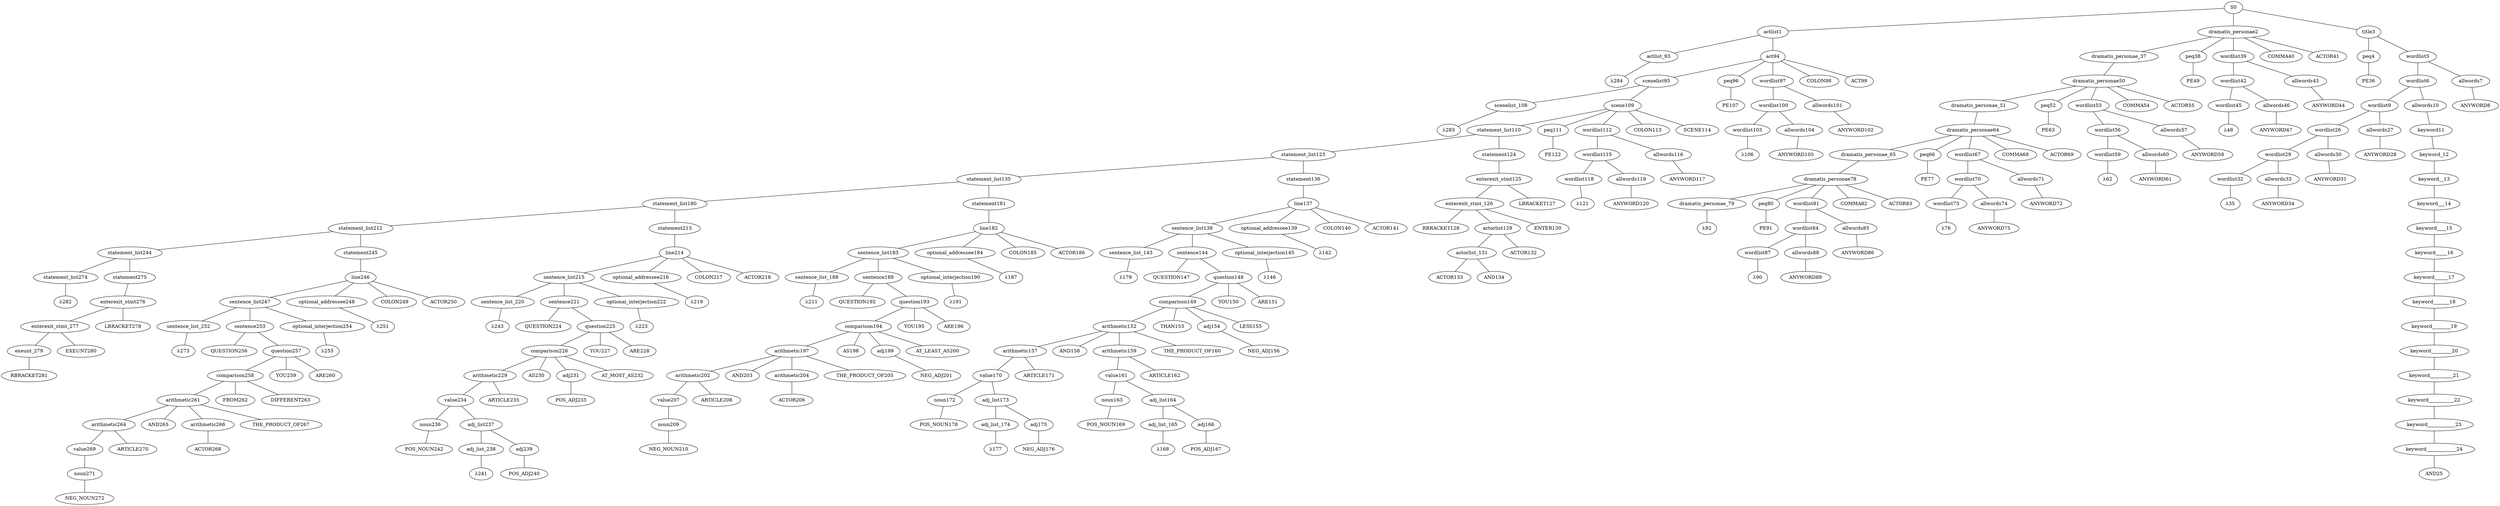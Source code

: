 strict graph {
	S0 -- actlist1
	S0 -- dramatis_personae2
	S0 -- title3

	title3 -- peq4
	title3 -- wordlist5

	wordlist5 -- wordlist6
	wordlist5 -- allwords7

	allwords7 -- ANYWORD8


	wordlist6 -- wordlist9
	wordlist6 -- allwords10

	allwords10 -- keyword11

	keyword11 -- keyword_12

	keyword_12 -- keyword__13

	keyword__13 -- keyword___14

	keyword___14 -- keyword____15

	keyword____15 -- keyword_____16

	keyword_____16 -- keyword______17

	keyword______17 -- keyword_______18

	keyword_______18 -- keyword________19

	keyword________19 -- keyword_________20

	keyword_________20 -- keyword__________21

	keyword__________21 -- keyword___________22

	keyword___________22 -- keyword____________23

	keyword____________23 -- keyword_____________24

	keyword_____________24 -- AND25


	wordlist9 -- wordlist26
	wordlist9 -- allwords27

	allwords27 -- ANYWORD28


	wordlist26 -- wordlist29
	wordlist26 -- allwords30

	allwords30 -- ANYWORD31


	wordlist29 -- wordlist32
	wordlist29 -- allwords33

	allwords33 -- ANYWORD34


	wordlist32 -- λ35

	peq4 -- PE36


	dramatis_personae2 -- dramatis_personae_37
	dramatis_personae2 -- peq38
	dramatis_personae2 -- wordlist39
	dramatis_personae2 -- COMMA40
	dramatis_personae2 -- ACTOR41



	wordlist39 -- wordlist42
	wordlist39 -- allwords43

	allwords43 -- ANYWORD44


	wordlist42 -- wordlist45
	wordlist42 -- allwords46

	allwords46 -- ANYWORD47


	wordlist45 -- λ48

	peq38 -- PE49


	dramatis_personae_37 -- dramatis_personae50

	dramatis_personae50 -- dramatis_personae_51
	dramatis_personae50 -- peq52
	dramatis_personae50 -- wordlist53
	dramatis_personae50 -- COMMA54
	dramatis_personae50 -- ACTOR55



	wordlist53 -- wordlist56
	wordlist53 -- allwords57

	allwords57 -- ANYWORD58


	wordlist56 -- wordlist59
	wordlist56 -- allwords60

	allwords60 -- ANYWORD61


	wordlist59 -- λ62

	peq52 -- PE63


	dramatis_personae_51 -- dramatis_personae64

	dramatis_personae64 -- dramatis_personae_65
	dramatis_personae64 -- peq66
	dramatis_personae64 -- wordlist67
	dramatis_personae64 -- COMMA68
	dramatis_personae64 -- ACTOR69



	wordlist67 -- wordlist70
	wordlist67 -- allwords71

	allwords71 -- ANYWORD72


	wordlist70 -- wordlist73
	wordlist70 -- allwords74

	allwords74 -- ANYWORD75


	wordlist73 -- λ76

	peq66 -- PE77


	dramatis_personae_65 -- dramatis_personae78

	dramatis_personae78 -- dramatis_personae_79
	dramatis_personae78 -- peq80
	dramatis_personae78 -- wordlist81
	dramatis_personae78 -- COMMA82
	dramatis_personae78 -- ACTOR83



	wordlist81 -- wordlist84
	wordlist81 -- allwords85

	allwords85 -- ANYWORD86


	wordlist84 -- wordlist87
	wordlist84 -- allwords88

	allwords88 -- ANYWORD89


	wordlist87 -- λ90

	peq80 -- PE91


	dramatis_personae_79 -- λ92

	actlist1 -- actlist_93
	actlist1 -- act94

	act94 -- scenelist95
	act94 -- peq96
	act94 -- wordlist97
	act94 -- COLON98
	act94 -- ACT99



	wordlist97 -- wordlist100
	wordlist97 -- allwords101

	allwords101 -- ANYWORD102


	wordlist100 -- wordlist103
	wordlist100 -- allwords104

	allwords104 -- ANYWORD105


	wordlist103 -- λ106

	peq96 -- PE107


	scenelist95 -- scenelist_108
	scenelist95 -- scene109

	scene109 -- statement_list110
	scene109 -- peq111
	scene109 -- wordlist112
	scene109 -- COLON113
	scene109 -- SCENE114



	wordlist112 -- wordlist115
	wordlist112 -- allwords116

	allwords116 -- ANYWORD117


	wordlist115 -- wordlist118
	wordlist115 -- allwords119

	allwords119 -- ANYWORD120


	wordlist118 -- λ121

	peq111 -- PE122


	statement_list110 -- statement_list123
	statement_list110 -- statement124

	statement124 -- enterexit_stmt125

	enterexit_stmt125 -- enterexit_stmt_126
	enterexit_stmt125 -- LBRACKET127


	enterexit_stmt_126 -- RBRACKET128
	enterexit_stmt_126 -- actorlist129
	enterexit_stmt_126 -- ENTER130


	actorlist129 -- actorlist_131
	actorlist129 -- ACTOR132


	actorlist_131 -- ACTOR133
	actorlist_131 -- AND134




	statement_list123 -- statement_list135
	statement_list123 -- statement136

	statement136 -- line137

	line137 -- sentence_list138
	line137 -- optional_addressee139
	line137 -- COLON140
	line137 -- ACTOR141



	optional_addressee139 -- λ142

	sentence_list138 -- sentence_list_143
	sentence_list138 -- sentence144
	sentence_list138 -- optional_interjection145

	optional_interjection145 -- λ146

	sentence144 -- QUESTION147
	sentence144 -- question148

	question148 -- comparison149
	question148 -- YOU150
	question148 -- ARE151



	comparison149 -- arithmetic152
	comparison149 -- THAN153
	comparison149 -- adj154
	comparison149 -- LESS155


	adj154 -- NEG_ADJ156



	arithmetic152 -- arithmetic157
	arithmetic152 -- AND158
	arithmetic152 -- arithmetic159
	arithmetic152 -- THE_PRODUCT_OF160


	arithmetic159 -- value161
	arithmetic159 -- ARTICLE162


	value161 -- noun163
	value161 -- adj_list164

	adj_list164 -- adj_list_165
	adj_list164 -- adj166

	adj166 -- POS_ADJ167


	adj_list_165 -- λ168

	noun163 -- POS_NOUN169



	arithmetic157 -- value170
	arithmetic157 -- ARTICLE171


	value170 -- noun172
	value170 -- adj_list173

	adj_list173 -- adj_list_174
	adj_list173 -- adj175

	adj175 -- NEG_ADJ176


	adj_list_174 -- λ177

	noun172 -- POS_NOUN178



	sentence_list_143 -- λ179

	statement_list135 -- statement_list180
	statement_list135 -- statement181

	statement181 -- line182

	line182 -- sentence_list183
	line182 -- optional_addressee184
	line182 -- COLON185
	line182 -- ACTOR186



	optional_addressee184 -- λ187

	sentence_list183 -- sentence_list_188
	sentence_list183 -- sentence189
	sentence_list183 -- optional_interjection190

	optional_interjection190 -- λ191

	sentence189 -- QUESTION192
	sentence189 -- question193

	question193 -- comparison194
	question193 -- YOU195
	question193 -- ARE196



	comparison194 -- arithmetic197
	comparison194 -- AS198
	comparison194 -- adj199
	comparison194 -- AT_LEAST_AS200


	adj199 -- NEG_ADJ201



	arithmetic197 -- arithmetic202
	arithmetic197 -- AND203
	arithmetic197 -- arithmetic204
	arithmetic197 -- THE_PRODUCT_OF205


	arithmetic204 -- ACTOR206



	arithmetic202 -- value207
	arithmetic202 -- ARTICLE208


	value207 -- noun209

	noun209 -- NEG_NOUN210



	sentence_list_188 -- λ211

	statement_list180 -- statement_list212
	statement_list180 -- statement213

	statement213 -- line214

	line214 -- sentence_list215
	line214 -- optional_addressee216
	line214 -- COLON217
	line214 -- ACTOR218



	optional_addressee216 -- λ219

	sentence_list215 -- sentence_list_220
	sentence_list215 -- sentence221
	sentence_list215 -- optional_interjection222

	optional_interjection222 -- λ223

	sentence221 -- QUESTION224
	sentence221 -- question225

	question225 -- comparison226
	question225 -- YOU227
	question225 -- ARE228



	comparison226 -- arithmetic229
	comparison226 -- AS230
	comparison226 -- adj231
	comparison226 -- AT_MOST_AS232


	adj231 -- POS_ADJ233



	arithmetic229 -- value234
	arithmetic229 -- ARTICLE235


	value234 -- noun236
	value234 -- adj_list237

	adj_list237 -- adj_list_238
	adj_list237 -- adj239

	adj239 -- POS_ADJ240


	adj_list_238 -- λ241

	noun236 -- POS_NOUN242



	sentence_list_220 -- λ243

	statement_list212 -- statement_list244
	statement_list212 -- statement245

	statement245 -- line246

	line246 -- sentence_list247
	line246 -- optional_addressee248
	line246 -- COLON249
	line246 -- ACTOR250



	optional_addressee248 -- λ251

	sentence_list247 -- sentence_list_252
	sentence_list247 -- sentence253
	sentence_list247 -- optional_interjection254

	optional_interjection254 -- λ255

	sentence253 -- QUESTION256
	sentence253 -- question257

	question257 -- comparison258
	question257 -- YOU259
	question257 -- ARE260



	comparison258 -- arithmetic261
	comparison258 -- FROM262
	comparison258 -- DIFFERENT263



	arithmetic261 -- arithmetic264
	arithmetic261 -- AND265
	arithmetic261 -- arithmetic266
	arithmetic261 -- THE_PRODUCT_OF267


	arithmetic266 -- ACTOR268



	arithmetic264 -- value269
	arithmetic264 -- ARTICLE270


	value269 -- noun271

	noun271 -- NEG_NOUN272



	sentence_list_252 -- λ273

	statement_list244 -- statement_list274
	statement_list244 -- statement275

	statement275 -- enterexit_stmt276

	enterexit_stmt276 -- enterexit_stmt_277
	enterexit_stmt276 -- LBRACKET278


	enterexit_stmt_277 -- exeunt_279
	enterexit_stmt_277 -- EXEUNT280


	exeunt_279 -- RBRACKET281


	statement_list274 -- λ282

	scenelist_108 -- λ283

	actlist_93 -- λ284


}